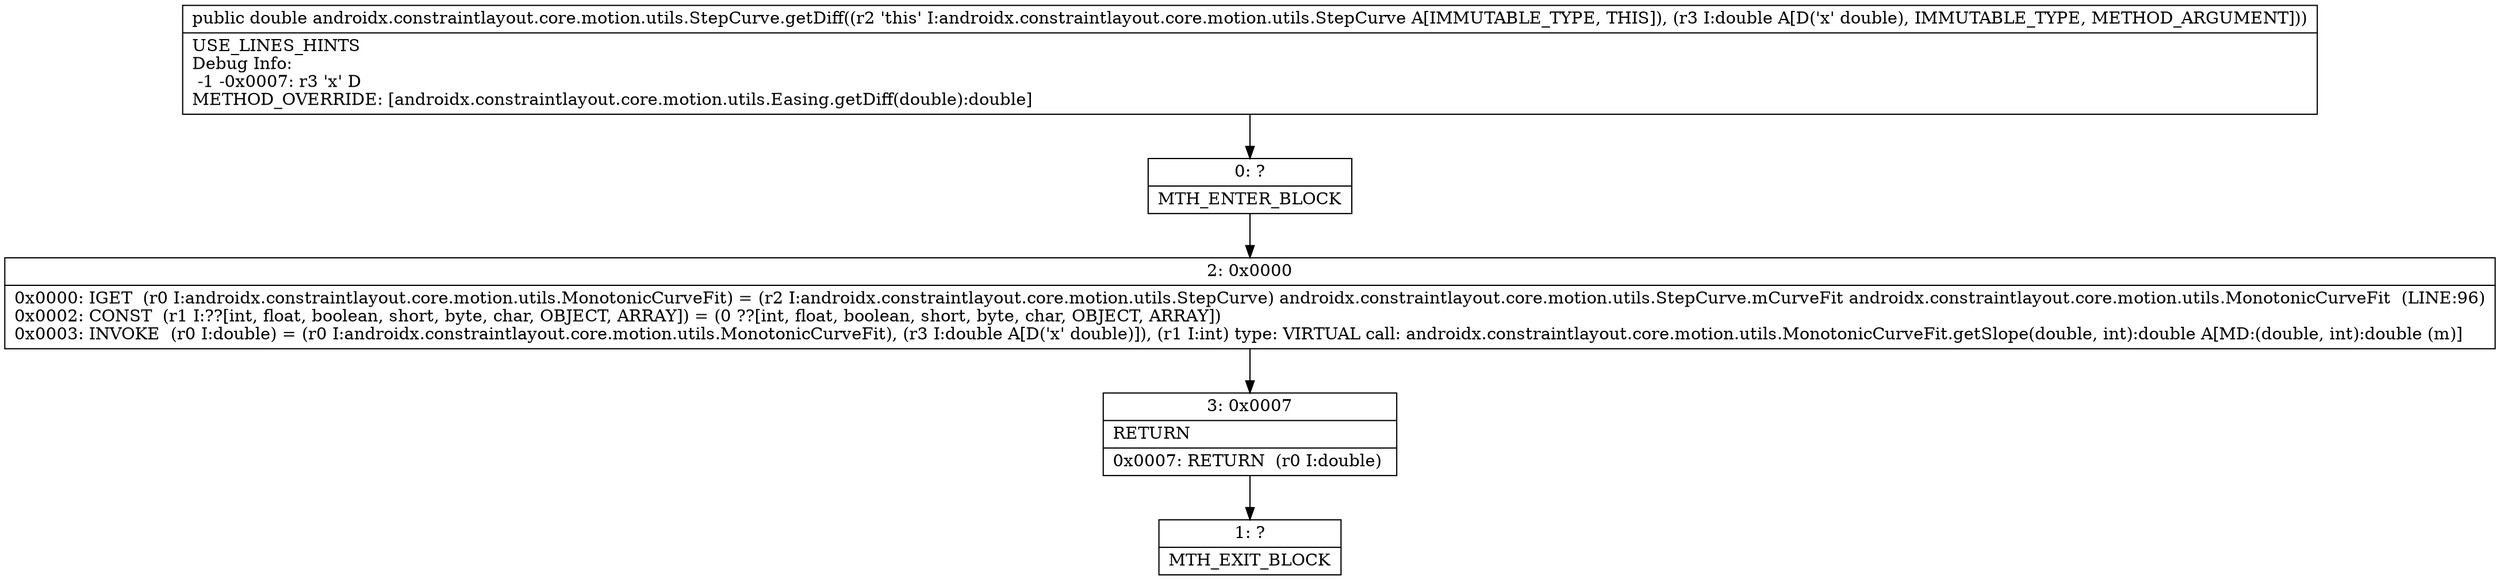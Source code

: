 digraph "CFG forandroidx.constraintlayout.core.motion.utils.StepCurve.getDiff(D)D" {
Node_0 [shape=record,label="{0\:\ ?|MTH_ENTER_BLOCK\l}"];
Node_2 [shape=record,label="{2\:\ 0x0000|0x0000: IGET  (r0 I:androidx.constraintlayout.core.motion.utils.MonotonicCurveFit) = (r2 I:androidx.constraintlayout.core.motion.utils.StepCurve) androidx.constraintlayout.core.motion.utils.StepCurve.mCurveFit androidx.constraintlayout.core.motion.utils.MonotonicCurveFit  (LINE:96)\l0x0002: CONST  (r1 I:??[int, float, boolean, short, byte, char, OBJECT, ARRAY]) = (0 ??[int, float, boolean, short, byte, char, OBJECT, ARRAY]) \l0x0003: INVOKE  (r0 I:double) = (r0 I:androidx.constraintlayout.core.motion.utils.MonotonicCurveFit), (r3 I:double A[D('x' double)]), (r1 I:int) type: VIRTUAL call: androidx.constraintlayout.core.motion.utils.MonotonicCurveFit.getSlope(double, int):double A[MD:(double, int):double (m)]\l}"];
Node_3 [shape=record,label="{3\:\ 0x0007|RETURN\l|0x0007: RETURN  (r0 I:double) \l}"];
Node_1 [shape=record,label="{1\:\ ?|MTH_EXIT_BLOCK\l}"];
MethodNode[shape=record,label="{public double androidx.constraintlayout.core.motion.utils.StepCurve.getDiff((r2 'this' I:androidx.constraintlayout.core.motion.utils.StepCurve A[IMMUTABLE_TYPE, THIS]), (r3 I:double A[D('x' double), IMMUTABLE_TYPE, METHOD_ARGUMENT]))  | USE_LINES_HINTS\lDebug Info:\l  \-1 \-0x0007: r3 'x' D\lMETHOD_OVERRIDE: [androidx.constraintlayout.core.motion.utils.Easing.getDiff(double):double]\l}"];
MethodNode -> Node_0;Node_0 -> Node_2;
Node_2 -> Node_3;
Node_3 -> Node_1;
}

